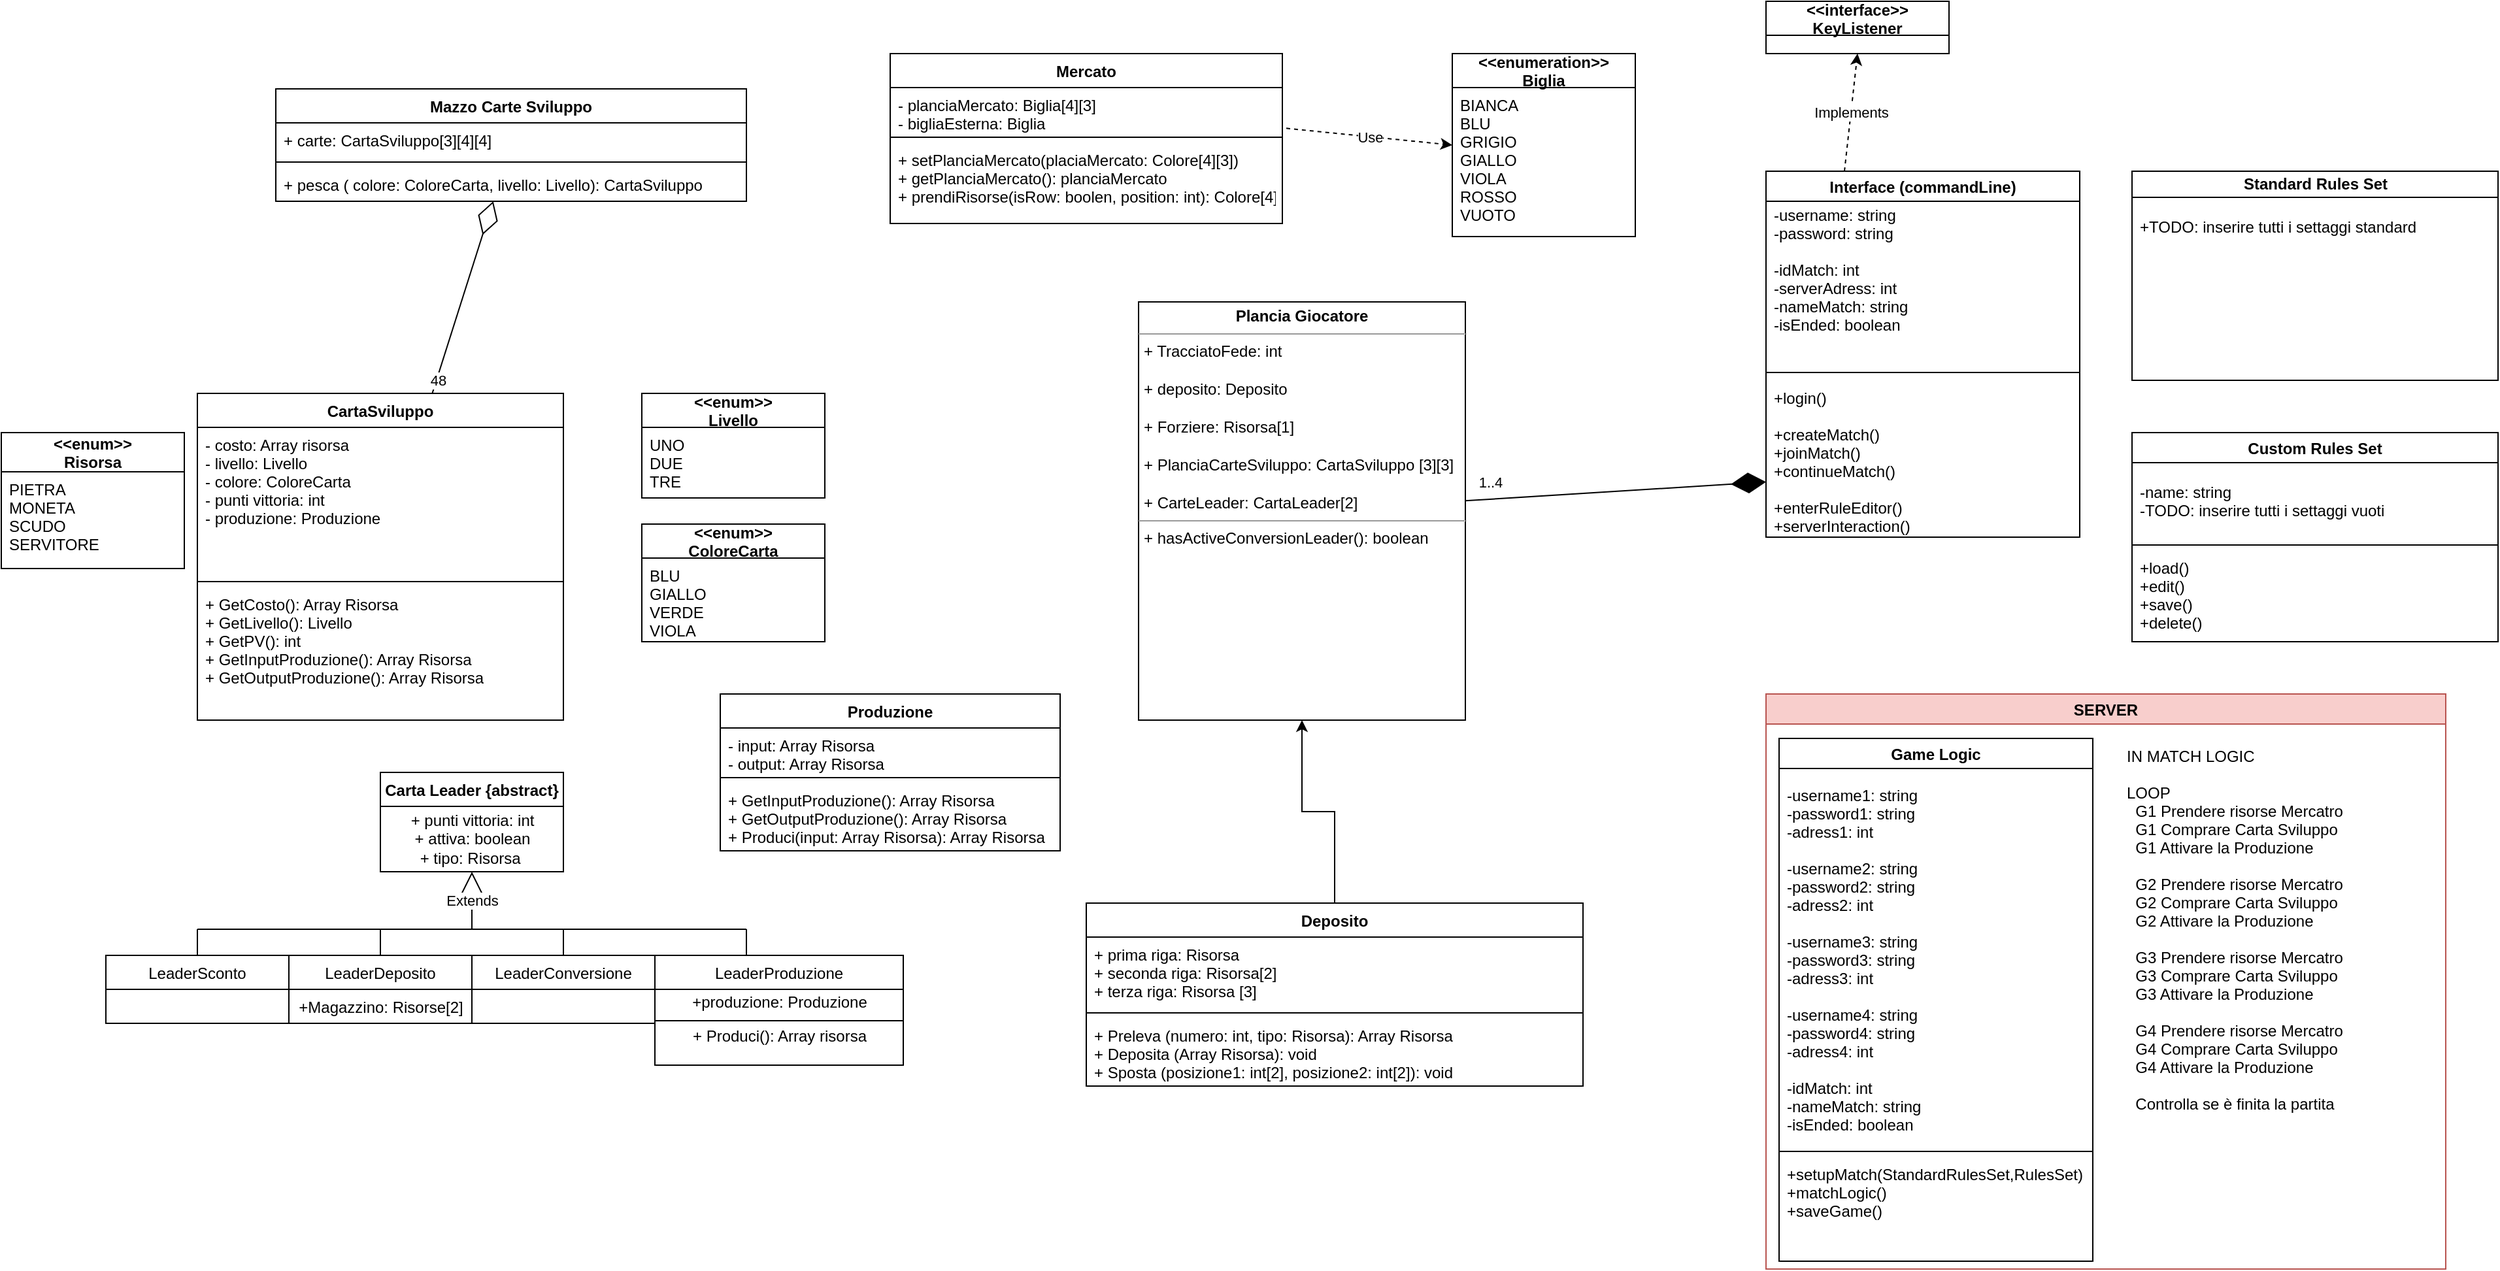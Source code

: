 <mxfile version="14.4.8" type="github">
  <diagram id="C5RBs43oDa-KdzZeNtuy" name="Page-1">
    <mxGraphModel dx="2249" dy="762" grid="1" gridSize="10" guides="1" tooltips="1" connect="1" arrows="1" fold="1" page="1" pageScale="1" pageWidth="827" pageHeight="1169" background="none" math="0" shadow="0">
      <root>
        <mxCell id="WIyWlLk6GJQsqaUBKTNV-0" />
        <mxCell id="WIyWlLk6GJQsqaUBKTNV-1" parent="WIyWlLk6GJQsqaUBKTNV-0" />
        <mxCell id="zkfFHV4jXpPFQw0GAbJ--0" value="Mercato" style="swimlane;fontStyle=1;align=center;verticalAlign=top;childLayout=stackLayout;horizontal=1;startSize=26;horizontalStack=0;resizeParent=1;resizeLast=0;collapsible=1;marginBottom=0;rounded=0;shadow=0;strokeWidth=1;" parent="WIyWlLk6GJQsqaUBKTNV-1" vertex="1">
          <mxGeometry x="170" y="70" width="300" height="130" as="geometry">
            <mxRectangle x="220" y="120" width="160" height="26" as="alternateBounds" />
          </mxGeometry>
        </mxCell>
        <mxCell id="zkfFHV4jXpPFQw0GAbJ--1" value="- planciaMercato: Biglia[4][3]&#xa;- bigliaEsterna: Biglia" style="text;align=left;verticalAlign=top;spacingLeft=4;spacingRight=4;overflow=hidden;rotatable=0;points=[[0,0.5],[1,0.5]];portConstraint=eastwest;" parent="zkfFHV4jXpPFQw0GAbJ--0" vertex="1">
          <mxGeometry y="26" width="300" height="34" as="geometry" />
        </mxCell>
        <mxCell id="zkfFHV4jXpPFQw0GAbJ--4" value="" style="line;html=1;strokeWidth=1;align=left;verticalAlign=middle;spacingTop=-1;spacingLeft=3;spacingRight=3;rotatable=0;labelPosition=right;points=[];portConstraint=eastwest;" parent="zkfFHV4jXpPFQw0GAbJ--0" vertex="1">
          <mxGeometry y="60" width="300" height="8" as="geometry" />
        </mxCell>
        <mxCell id="zkfFHV4jXpPFQw0GAbJ--5" value="+ setPlanciaMercato(placiaMercato: Colore[4][3])&#xa;+ getPlanciaMercato(): planciaMercato&#xa;+ prendiRisorse(isRow: boolen, position: int): Colore[4]" style="text;align=left;verticalAlign=top;spacingLeft=4;spacingRight=4;overflow=hidden;rotatable=0;points=[[0,0.5],[1,0.5]];portConstraint=eastwest;" parent="zkfFHV4jXpPFQw0GAbJ--0" vertex="1">
          <mxGeometry y="68" width="300" height="62" as="geometry" />
        </mxCell>
        <mxCell id="3G_JpGnnki6wpbxw6Dh9-0" value="&lt;p style=&quot;margin: 0px ; margin-top: 4px ; text-align: center&quot;&gt;&lt;b&gt;Plancia Giocatore&lt;/b&gt;&lt;/p&gt;&lt;hr size=&quot;1&quot;&gt;&lt;p style=&quot;margin: 0px ; margin-left: 4px&quot;&gt;+ TracciatoFede: int&lt;/p&gt;&lt;p style=&quot;margin: 0px ; margin-left: 4px&quot;&gt;&lt;br&gt;&lt;/p&gt;&lt;p style=&quot;margin: 0px ; margin-left: 4px&quot;&gt;+ deposito: Deposito&lt;/p&gt;&lt;p style=&quot;margin: 0px ; margin-left: 4px&quot;&gt;&lt;br&gt;&lt;/p&gt;&lt;p style=&quot;margin: 0px ; margin-left: 4px&quot;&gt;+ Forziere: Risorsa[1]&lt;/p&gt;&lt;p style=&quot;margin: 0px ; margin-left: 4px&quot;&gt;&lt;br&gt;&lt;/p&gt;&lt;p style=&quot;margin: 0px ; margin-left: 4px&quot;&gt;+ PlanciaCarteSviluppo: CartaSviluppo [3][3]&lt;/p&gt;&lt;p style=&quot;margin: 0px ; margin-left: 4px&quot;&gt;&lt;br&gt;&lt;/p&gt;&lt;p style=&quot;margin: 0px ; margin-left: 4px&quot;&gt;+ CarteLeader: CartaLeader[2]&lt;/p&gt;&lt;hr size=&quot;1&quot;&gt;&lt;p style=&quot;margin: 0px ; margin-left: 4px&quot;&gt;+ hasActiveConversionLeader(): boolean&lt;/p&gt;" style="verticalAlign=top;align=left;overflow=fill;fontSize=12;fontFamily=Helvetica;html=1;" parent="WIyWlLk6GJQsqaUBKTNV-1" vertex="1">
          <mxGeometry x="360" y="260" width="250" height="320" as="geometry" />
        </mxCell>
        <mxCell id="yBSryTIjgCuIUiby8R88-0" value="CartaSviluppo" style="swimlane;fontStyle=1;align=center;verticalAlign=top;childLayout=stackLayout;horizontal=1;startSize=26;horizontalStack=0;resizeParent=1;resizeParentMax=0;resizeLast=0;collapsible=1;marginBottom=0;" parent="WIyWlLk6GJQsqaUBKTNV-1" vertex="1">
          <mxGeometry x="-360" y="330" width="280" height="250" as="geometry" />
        </mxCell>
        <mxCell id="yBSryTIjgCuIUiby8R88-1" value="- costo: Array risorsa&#xa;- livello: Livello&#xa;- colore: ColoreCarta&#xa;- punti vittoria: int&#xa;- produzione: Produzione" style="text;strokeColor=none;fillColor=none;align=left;verticalAlign=top;spacingLeft=4;spacingRight=4;overflow=hidden;rotatable=0;points=[[0,0.5],[1,0.5]];portConstraint=eastwest;" parent="yBSryTIjgCuIUiby8R88-0" vertex="1">
          <mxGeometry y="26" width="280" height="114" as="geometry" />
        </mxCell>
        <mxCell id="yBSryTIjgCuIUiby8R88-2" value="" style="line;strokeWidth=1;fillColor=none;align=left;verticalAlign=middle;spacingTop=-1;spacingLeft=3;spacingRight=3;rotatable=0;labelPosition=right;points=[];portConstraint=eastwest;" parent="yBSryTIjgCuIUiby8R88-0" vertex="1">
          <mxGeometry y="140" width="280" height="8" as="geometry" />
        </mxCell>
        <mxCell id="yBSryTIjgCuIUiby8R88-3" value="+ GetCosto(): Array Risorsa&#xa;+ GetLivello(): Livello&#xa;+ GetPV(): int&#xa;+ GetInputProduzione(): Array Risorsa&#xa;+ GetOutputProduzione(): Array Risorsa" style="text;strokeColor=none;fillColor=none;align=left;verticalAlign=top;spacingLeft=4;spacingRight=4;overflow=hidden;rotatable=0;points=[[0,0.5],[1,0.5]];portConstraint=eastwest;" parent="yBSryTIjgCuIUiby8R88-0" vertex="1">
          <mxGeometry y="148" width="280" height="102" as="geometry" />
        </mxCell>
        <mxCell id="oog7lrOWCa2fzUTYI8c2-9" value="Carta Leader {abstract}" style="swimlane;fontStyle=1;childLayout=stackLayout;horizontal=1;startSize=26;fillColor=none;horizontalStack=0;resizeParent=1;resizeParentMax=0;resizeLast=0;collapsible=1;marginBottom=0;" parent="WIyWlLk6GJQsqaUBKTNV-1" vertex="1">
          <mxGeometry x="-220" y="620" width="140" height="76" as="geometry">
            <mxRectangle x="-220" y="610" width="170" height="26" as="alternateBounds" />
          </mxGeometry>
        </mxCell>
        <mxCell id="oog7lrOWCa2fzUTYI8c2-20" value="&lt;span style=&quot;text-align: left&quot;&gt;+ punti vittoria: int&lt;br&gt;+ attiva: boolean&lt;br&gt;+ tipo: Risorsa&amp;nbsp;&lt;/span&gt;" style="text;html=1;align=center;verticalAlign=middle;resizable=0;points=[];autosize=1;" parent="oog7lrOWCa2fzUTYI8c2-9" vertex="1">
          <mxGeometry y="26" width="140" height="50" as="geometry" />
        </mxCell>
        <mxCell id="35oZMmhd7yD35cJpi1J_-1" value="Standard Rules Set" style="swimlane;html=1;startSize=20;horizontal=1;containerType=tree;newEdgeStyle={&quot;edgeStyle&quot;:&quot;elbowEdgeStyle&quot;,&quot;startArrow&quot;:&quot;none&quot;,&quot;endArrow&quot;:&quot;none&quot;};strokeColor=#000000;swimlaneFillColor=#ffffff;" parent="WIyWlLk6GJQsqaUBKTNV-1" vertex="1">
          <mxGeometry x="1120" y="160" width="280" height="160" as="geometry" />
        </mxCell>
        <mxCell id="s9a0PcFc4wz41X3oclvl-4" value="+TODO: inserire tutti i settaggi standard" style="text;strokeColor=none;fillColor=none;align=left;verticalAlign=top;spacingLeft=4;spacingRight=4;overflow=hidden;rotatable=0;points=[[0,0.5],[1,0.5]];portConstraint=eastwest;" parent="35oZMmhd7yD35cJpi1J_-1" vertex="1">
          <mxGeometry y="29" width="280" height="131" as="geometry" />
        </mxCell>
        <mxCell id="oog7lrOWCa2fzUTYI8c2-10" value="Extends" style="endArrow=block;endSize=16;endFill=0;html=1;entryX=0.5;entryY=1;entryDx=0;entryDy=0;" parent="WIyWlLk6GJQsqaUBKTNV-1" target="oog7lrOWCa2fzUTYI8c2-9" edge="1">
          <mxGeometry width="160" relative="1" as="geometry">
            <mxPoint x="-150" y="740" as="sourcePoint" />
            <mxPoint x="-50.5" y="660" as="targetPoint" />
            <mxPoint as="offset" />
          </mxGeometry>
        </mxCell>
        <mxCell id="35oZMmhd7yD35cJpi1J_-7" value="Custom Rules Set" style="swimlane;strokeColor=#000000;swimlaneFillColor=#ffffff;" parent="WIyWlLk6GJQsqaUBKTNV-1" vertex="1">
          <mxGeometry x="1120" y="360" width="280" height="160" as="geometry" />
        </mxCell>
        <mxCell id="s9a0PcFc4wz41X3oclvl-5" value="-name: string&#xa;-TODO: inserire tutti i settaggi vuoti" style="text;strokeColor=none;fillColor=none;align=left;verticalAlign=top;spacingLeft=4;spacingRight=4;overflow=hidden;rotatable=0;points=[[0,0.5],[1,0.5]];portConstraint=eastwest;" parent="35oZMmhd7yD35cJpi1J_-7" vertex="1">
          <mxGeometry y="32" width="280" height="48" as="geometry" />
        </mxCell>
        <mxCell id="yiOMKS7E3EkovL9F9Eef-9" value="" style="line;html=1;strokeWidth=1;align=left;verticalAlign=middle;spacingTop=-1;spacingLeft=3;spacingRight=3;rotatable=0;labelPosition=right;points=[];portConstraint=eastwest;" parent="35oZMmhd7yD35cJpi1J_-7" vertex="1">
          <mxGeometry y="82" width="280" height="8" as="geometry" />
        </mxCell>
        <mxCell id="yiOMKS7E3EkovL9F9Eef-10" value="+load()&#xa;+edit()&#xa;+save()&#xa;+delete()" style="text;strokeColor=none;fillColor=none;align=left;verticalAlign=top;spacingLeft=4;spacingRight=4;overflow=hidden;rotatable=0;points=[[0,0.5],[1,0.5]];portConstraint=eastwest;" parent="35oZMmhd7yD35cJpi1J_-7" vertex="1">
          <mxGeometry y="90" width="280" height="70" as="geometry" />
        </mxCell>
        <mxCell id="oog7lrOWCa2fzUTYI8c2-11" value="LeaderSconto" style="swimlane;fontStyle=0;childLayout=stackLayout;horizontal=1;startSize=26;fillColor=none;horizontalStack=0;resizeParent=1;resizeParentMax=0;resizeLast=0;collapsible=1;marginBottom=0;" parent="WIyWlLk6GJQsqaUBKTNV-1" vertex="1">
          <mxGeometry x="-430" y="760" width="140" height="52" as="geometry" />
        </mxCell>
        <mxCell id="6qONtpnG5qTaz_-XZDPJ-0" value="&lt;&lt;enum&gt;&gt;&#xa;Livello" style="swimlane;fontStyle=1;childLayout=stackLayout;horizontal=1;startSize=26;fillColor=none;horizontalStack=0;resizeParent=1;resizeParentMax=0;resizeLast=0;collapsible=1;marginBottom=0;" parent="WIyWlLk6GJQsqaUBKTNV-1" vertex="1">
          <mxGeometry x="-20" y="330" width="140" height="80" as="geometry" />
        </mxCell>
        <mxCell id="6qONtpnG5qTaz_-XZDPJ-2" value="UNO&#xa;DUE&#xa;TRE" style="text;strokeColor=none;fillColor=none;align=left;verticalAlign=top;spacingLeft=4;spacingRight=4;overflow=hidden;rotatable=0;points=[[0,0.5],[1,0.5]];portConstraint=eastwest;" parent="6qONtpnG5qTaz_-XZDPJ-0" vertex="1">
          <mxGeometry y="26" width="140" height="54" as="geometry" />
        </mxCell>
        <mxCell id="oog7lrOWCa2fzUTYI8c2-12" value="LeaderProduzione" style="swimlane;fontStyle=0;childLayout=stackLayout;horizontal=1;startSize=26;fillColor=none;horizontalStack=0;resizeParent=1;resizeParentMax=0;resizeLast=0;collapsible=1;marginBottom=0;" parent="WIyWlLk6GJQsqaUBKTNV-1" vertex="1">
          <mxGeometry x="-10" y="760" width="190" height="84" as="geometry" />
        </mxCell>
        <mxCell id="oog7lrOWCa2fzUTYI8c2-22" value="&lt;div style=&quot;text-align: left&quot;&gt;&lt;span&gt;+produzione: Produzione&lt;/span&gt;&lt;/div&gt;" style="text;html=1;align=center;verticalAlign=middle;resizable=0;points=[];autosize=1;" parent="oog7lrOWCa2fzUTYI8c2-12" vertex="1">
          <mxGeometry y="26" width="190" height="20" as="geometry" />
        </mxCell>
        <mxCell id="oog7lrOWCa2fzUTYI8c2-26" value="" style="line;strokeWidth=1;fillColor=none;align=left;verticalAlign=middle;spacingTop=-1;spacingLeft=3;spacingRight=3;rotatable=0;labelPosition=right;points=[];portConstraint=eastwest;" parent="oog7lrOWCa2fzUTYI8c2-12" vertex="1">
          <mxGeometry y="46" width="190" height="8" as="geometry" />
        </mxCell>
        <mxCell id="oog7lrOWCa2fzUTYI8c2-25" value="+ Produci(): Array risorsa&lt;div style=&quot;padding: 0px ; margin: 0px&quot;&gt;&lt;br style=&quot;padding: 0px ; margin: 0px ; text-align: left&quot;&gt;&lt;/div&gt;" style="text;html=1;align=center;verticalAlign=middle;resizable=0;points=[];autosize=1;" parent="oog7lrOWCa2fzUTYI8c2-12" vertex="1">
          <mxGeometry y="54" width="190" height="30" as="geometry" />
        </mxCell>
        <mxCell id="6qONtpnG5qTaz_-XZDPJ-4" value="&lt;&lt;enum&gt;&gt;&#xa;ColoreCarta" style="swimlane;fontStyle=1;childLayout=stackLayout;horizontal=1;startSize=26;fillColor=none;horizontalStack=0;resizeParent=1;resizeParentMax=0;resizeLast=0;collapsible=1;marginBottom=0;" parent="WIyWlLk6GJQsqaUBKTNV-1" vertex="1">
          <mxGeometry x="-20" y="430" width="140" height="90" as="geometry" />
        </mxCell>
        <mxCell id="6qONtpnG5qTaz_-XZDPJ-5" value="BLU&#xa;GIALLO&#xa;VERDE&#xa;VIOLA" style="text;strokeColor=none;fillColor=none;align=left;verticalAlign=top;spacingLeft=4;spacingRight=4;overflow=hidden;rotatable=0;points=[[0,0.5],[1,0.5]];portConstraint=eastwest;" parent="6qONtpnG5qTaz_-XZDPJ-4" vertex="1">
          <mxGeometry y="26" width="140" height="64" as="geometry" />
        </mxCell>
        <mxCell id="oog7lrOWCa2fzUTYI8c2-13" value="LeaderConversione" style="swimlane;fontStyle=0;childLayout=stackLayout;horizontal=1;startSize=26;fillColor=none;horizontalStack=0;resizeParent=1;resizeParentMax=0;resizeLast=0;collapsible=1;marginBottom=0;" parent="WIyWlLk6GJQsqaUBKTNV-1" vertex="1">
          <mxGeometry x="-150" y="760" width="140" height="52" as="geometry" />
        </mxCell>
        <mxCell id="NfzXFvAN2sLwhFyiHCVM-0" value="&lt;&lt;enumeration&gt;&gt;&#xa;Biglia" style="swimlane;fontStyle=1;childLayout=stackLayout;horizontal=1;startSize=26;fillColor=none;horizontalStack=0;resizeParent=1;resizeParentMax=0;resizeLast=0;collapsible=1;marginBottom=0;" parent="WIyWlLk6GJQsqaUBKTNV-1" vertex="1">
          <mxGeometry x="600" y="70" width="140" height="140" as="geometry" />
        </mxCell>
        <mxCell id="NfzXFvAN2sLwhFyiHCVM-3" value="BIANCA&#xa;BLU&#xa;GRIGIO&#xa;GIALLO&#xa;VIOLA&#xa;ROSSO&#xa;VUOTO" style="text;strokeColor=none;fillColor=none;align=left;verticalAlign=top;spacingLeft=4;spacingRight=4;overflow=hidden;rotatable=0;points=[[0,0.5],[1,0.5]];portConstraint=eastwest;" parent="NfzXFvAN2sLwhFyiHCVM-0" vertex="1">
          <mxGeometry y="26" width="140" height="114" as="geometry" />
        </mxCell>
        <mxCell id="35oZMmhd7yD35cJpi1J_-8" value="Interface (commandLine)" style="swimlane;strokeColor=#000000;swimlaneFillColor=#ffffff;" parent="WIyWlLk6GJQsqaUBKTNV-1" vertex="1">
          <mxGeometry x="840" y="160" width="240" height="280" as="geometry" />
        </mxCell>
        <mxCell id="s9a0PcFc4wz41X3oclvl-0" value="+login()&#xa;&#xa;+createMatch()&#xa;+joinMatch()&#xa;+continueMatch()&#xa;&#xa;+enterRuleEditor()&#xa;+serverInteraction()" style="text;strokeColor=none;fillColor=none;align=left;verticalAlign=top;spacingLeft=4;spacingRight=4;overflow=hidden;rotatable=0;points=[[0,0.5],[1,0.5]];portConstraint=eastwest;" parent="35oZMmhd7yD35cJpi1J_-8" vertex="1">
          <mxGeometry y="160" width="240" height="120" as="geometry" />
        </mxCell>
        <mxCell id="s9a0PcFc4wz41X3oclvl-2" value="-username: string&#xa;-password: string&#xa;&#xa;-idMatch: int&#xa;-serverAdress: int&#xa;-nameMatch: string&#xa;-isEnded: boolean" style="text;strokeColor=none;fillColor=none;align=left;verticalAlign=top;spacingLeft=4;spacingRight=4;overflow=hidden;rotatable=0;points=[[0,0.5],[1,0.5]];portConstraint=eastwest;" parent="35oZMmhd7yD35cJpi1J_-8" vertex="1">
          <mxGeometry y="20" width="240" height="130" as="geometry" />
        </mxCell>
        <mxCell id="yiOMKS7E3EkovL9F9Eef-12" value="" style="line;html=1;strokeWidth=1;align=left;verticalAlign=middle;spacingTop=-1;spacingLeft=3;spacingRight=3;rotatable=0;labelPosition=right;points=[];portConstraint=eastwest;" parent="35oZMmhd7yD35cJpi1J_-8" vertex="1">
          <mxGeometry y="150" width="240" height="8" as="geometry" />
        </mxCell>
        <mxCell id="oog7lrOWCa2fzUTYI8c2-14" value="LeaderDeposito" style="swimlane;fontStyle=0;childLayout=stackLayout;horizontal=1;startSize=26;fillColor=none;horizontalStack=0;resizeParent=1;resizeParentMax=0;resizeLast=0;collapsible=1;marginBottom=0;" parent="WIyWlLk6GJQsqaUBKTNV-1" vertex="1">
          <mxGeometry x="-290" y="760" width="140" height="52" as="geometry" />
        </mxCell>
        <mxCell id="6qONtpnG5qTaz_-XZDPJ-6" value="Produzione" style="swimlane;fontStyle=1;align=center;verticalAlign=top;childLayout=stackLayout;horizontal=1;startSize=26;horizontalStack=0;resizeParent=1;resizeParentMax=0;resizeLast=0;collapsible=1;marginBottom=0;" parent="WIyWlLk6GJQsqaUBKTNV-1" vertex="1">
          <mxGeometry x="40" y="560" width="260" height="120" as="geometry" />
        </mxCell>
        <mxCell id="6qONtpnG5qTaz_-XZDPJ-7" value="- input: Array Risorsa&#xa;- output: Array Risorsa" style="text;strokeColor=none;fillColor=none;align=left;verticalAlign=top;spacingLeft=4;spacingRight=4;overflow=hidden;rotatable=0;points=[[0,0.5],[1,0.5]];portConstraint=eastwest;" parent="6qONtpnG5qTaz_-XZDPJ-6" vertex="1">
          <mxGeometry y="26" width="260" height="34" as="geometry" />
        </mxCell>
        <mxCell id="6qONtpnG5qTaz_-XZDPJ-8" value="" style="line;strokeWidth=1;fillColor=none;align=left;verticalAlign=middle;spacingTop=-1;spacingLeft=3;spacingRight=3;rotatable=0;labelPosition=right;points=[];portConstraint=eastwest;" parent="6qONtpnG5qTaz_-XZDPJ-6" vertex="1">
          <mxGeometry y="60" width="260" height="8" as="geometry" />
        </mxCell>
        <mxCell id="6qONtpnG5qTaz_-XZDPJ-9" value="+ GetInputProduzione(): Array Risorsa&#xa;+ GetOutputProduzione(): Array Risorsa&#xa;+ Produci(input: Array Risorsa): Array Risorsa" style="text;strokeColor=none;fillColor=none;align=left;verticalAlign=top;spacingLeft=4;spacingRight=4;overflow=hidden;rotatable=0;points=[[0,0.5],[1,0.5]];portConstraint=eastwest;" parent="6qONtpnG5qTaz_-XZDPJ-6" vertex="1">
          <mxGeometry y="68" width="260" height="52" as="geometry" />
        </mxCell>
        <mxCell id="oog7lrOWCa2fzUTYI8c2-15" value="" style="endArrow=none;html=1;" parent="WIyWlLk6GJQsqaUBKTNV-1" edge="1">
          <mxGeometry width="50" height="50" relative="1" as="geometry">
            <mxPoint x="-360" y="740" as="sourcePoint" />
            <mxPoint x="60" y="740" as="targetPoint" />
          </mxGeometry>
        </mxCell>
        <mxCell id="oog7lrOWCa2fzUTYI8c2-16" value="" style="endArrow=none;html=1;" parent="WIyWlLk6GJQsqaUBKTNV-1" edge="1">
          <mxGeometry width="50" height="50" relative="1" as="geometry">
            <mxPoint x="60" y="760" as="sourcePoint" />
            <mxPoint x="60" y="740" as="targetPoint" />
          </mxGeometry>
        </mxCell>
        <mxCell id="oog7lrOWCa2fzUTYI8c2-17" value="" style="endArrow=none;html=1;entryX=0.5;entryY=0;entryDx=0;entryDy=0;" parent="WIyWlLk6GJQsqaUBKTNV-1" target="oog7lrOWCa2fzUTYI8c2-13" edge="1">
          <mxGeometry width="50" height="50" relative="1" as="geometry">
            <mxPoint x="-80" y="740" as="sourcePoint" />
            <mxPoint x="70" y="750" as="targetPoint" />
          </mxGeometry>
        </mxCell>
        <mxCell id="oog7lrOWCa2fzUTYI8c2-18" value="" style="endArrow=none;html=1;" parent="WIyWlLk6GJQsqaUBKTNV-1" edge="1">
          <mxGeometry width="50" height="50" relative="1" as="geometry">
            <mxPoint x="-220" y="760" as="sourcePoint" />
            <mxPoint x="-220" y="740" as="targetPoint" />
          </mxGeometry>
        </mxCell>
        <mxCell id="oog7lrOWCa2fzUTYI8c2-19" value="" style="endArrow=none;html=1;" parent="WIyWlLk6GJQsqaUBKTNV-1" edge="1">
          <mxGeometry width="50" height="50" relative="1" as="geometry">
            <mxPoint x="-360" y="760" as="sourcePoint" />
            <mxPoint x="-360" y="740" as="targetPoint" />
          </mxGeometry>
        </mxCell>
        <mxCell id="oog7lrOWCa2fzUTYI8c2-28" value="+Magazzino: Risorse[2]" style="text;html=1;align=center;verticalAlign=middle;resizable=0;points=[];autosize=1;" parent="WIyWlLk6GJQsqaUBKTNV-1" vertex="1">
          <mxGeometry x="-290" y="790" width="140" height="20" as="geometry" />
        </mxCell>
        <mxCell id="kXcpg0YlyU-LXUACbQBH-1" value="&lt;&lt;enum&gt;&gt;&#xa;Risorsa" style="swimlane;fontStyle=1;childLayout=stackLayout;horizontal=1;startSize=30;fillColor=none;horizontalStack=0;resizeParent=1;resizeParentMax=0;resizeLast=0;collapsible=1;marginBottom=0;" parent="WIyWlLk6GJQsqaUBKTNV-1" vertex="1">
          <mxGeometry x="-510" y="360" width="140" height="104" as="geometry" />
        </mxCell>
        <mxCell id="kXcpg0YlyU-LXUACbQBH-4" value="PIETRA&#xa;MONETA&#xa;SCUDO&#xa;SERVITORE" style="text;strokeColor=none;fillColor=none;align=left;verticalAlign=top;spacingLeft=4;spacingRight=4;overflow=hidden;rotatable=0;points=[[0,0.5],[1,0.5]];portConstraint=eastwest;" parent="kXcpg0YlyU-LXUACbQBH-1" vertex="1">
          <mxGeometry y="30" width="140" height="74" as="geometry" />
        </mxCell>
        <mxCell id="5tt3_I8p8CxLFxKSJom4-4" value="Mazzo Carte Sviluppo" style="swimlane;fontStyle=1;align=center;verticalAlign=top;childLayout=stackLayout;horizontal=1;startSize=26;horizontalStack=0;resizeParent=1;resizeParentMax=0;resizeLast=0;collapsible=1;marginBottom=0;" parent="WIyWlLk6GJQsqaUBKTNV-1" vertex="1">
          <mxGeometry x="-300" y="97" width="360" height="86" as="geometry" />
        </mxCell>
        <mxCell id="5tt3_I8p8CxLFxKSJom4-5" value="+ carte: CartaSviluppo[3][4][4]" style="text;strokeColor=none;fillColor=none;align=left;verticalAlign=top;spacingLeft=4;spacingRight=4;overflow=hidden;rotatable=0;points=[[0,0.5],[1,0.5]];portConstraint=eastwest;" parent="5tt3_I8p8CxLFxKSJom4-4" vertex="1">
          <mxGeometry y="26" width="360" height="26" as="geometry" />
        </mxCell>
        <mxCell id="5tt3_I8p8CxLFxKSJom4-6" value="" style="line;strokeWidth=1;fillColor=none;align=left;verticalAlign=middle;spacingTop=-1;spacingLeft=3;spacingRight=3;rotatable=0;labelPosition=right;points=[];portConstraint=eastwest;" parent="5tt3_I8p8CxLFxKSJom4-4" vertex="1">
          <mxGeometry y="52" width="360" height="8" as="geometry" />
        </mxCell>
        <mxCell id="5tt3_I8p8CxLFxKSJom4-7" value="+ pesca ( colore: ColoreCarta, livello: Livello): CartaSviluppo" style="text;strokeColor=none;fillColor=none;align=left;verticalAlign=top;spacingLeft=4;spacingRight=4;overflow=hidden;rotatable=0;points=[[0,0.5],[1,0.5]];portConstraint=eastwest;" parent="5tt3_I8p8CxLFxKSJom4-4" vertex="1">
          <mxGeometry y="60" width="360" height="26" as="geometry" />
        </mxCell>
        <mxCell id="0VNQlhb-g9pjLVwxSI6Z-0" value="" style="endArrow=diamondThin;endFill=0;endSize=24;html=1;" parent="WIyWlLk6GJQsqaUBKTNV-1" source="yBSryTIjgCuIUiby8R88-0" target="5tt3_I8p8CxLFxKSJom4-4" edge="1">
          <mxGeometry width="160" relative="1" as="geometry">
            <mxPoint x="-280" y="250" as="sourcePoint" />
            <mxPoint x="-120" y="250" as="targetPoint" />
          </mxGeometry>
        </mxCell>
        <mxCell id="PQGHY_DN36D2wZlbmUQ8-0" value="48" style="edgeLabel;html=1;align=center;verticalAlign=middle;resizable=0;points=[];" parent="0VNQlhb-g9pjLVwxSI6Z-0" connectable="0" vertex="1">
          <mxGeometry x="-0.86" y="-1" relative="1" as="geometry">
            <mxPoint as="offset" />
          </mxGeometry>
        </mxCell>
        <mxCell id="0VNQlhb-g9pjLVwxSI6Z-5" value="" style="endArrow=diamondThin;endFill=1;endSize=24;html=1;entryX=0;entryY=0.648;entryDx=0;entryDy=0;entryPerimeter=0;" parent="WIyWlLk6GJQsqaUBKTNV-1" source="3G_JpGnnki6wpbxw6Dh9-0" target="s9a0PcFc4wz41X3oclvl-0" edge="1">
          <mxGeometry width="160" relative="1" as="geometry">
            <mxPoint x="600" y="390" as="sourcePoint" />
            <mxPoint x="760" y="390" as="targetPoint" />
          </mxGeometry>
        </mxCell>
        <mxCell id="0VNQlhb-g9pjLVwxSI6Z-6" value="1..4" style="edgeLabel;html=1;align=center;verticalAlign=middle;resizable=0;points=[];" parent="0VNQlhb-g9pjLVwxSI6Z-5" connectable="0" vertex="1">
          <mxGeometry x="-0.86" y="3" relative="1" as="geometry">
            <mxPoint x="3.04" y="-10.59" as="offset" />
          </mxGeometry>
        </mxCell>
        <mxCell id="-EVqXCZo3Ay6fW3b8Oor-0" style="edgeStyle=orthogonalEdgeStyle;rounded=0;orthogonalLoop=1;jettySize=auto;html=1;exitX=0.5;exitY=0;exitDx=0;exitDy=0;" parent="WIyWlLk6GJQsqaUBKTNV-1" source="7LExhrsFtb4krhW59dAO-0" target="3G_JpGnnki6wpbxw6Dh9-0" edge="1">
          <mxGeometry relative="1" as="geometry" />
        </mxCell>
        <mxCell id="yiOMKS7E3EkovL9F9Eef-16" value="&lt;&lt;interface&gt;&gt;&#xa;KeyListener" style="swimlane;fontStyle=1;childLayout=stackLayout;horizontal=1;startSize=26;fillColor=none;horizontalStack=0;resizeParent=1;resizeParentMax=0;resizeLast=0;collapsible=1;marginBottom=0;" parent="WIyWlLk6GJQsqaUBKTNV-1" vertex="1">
          <mxGeometry x="840" y="30" width="140" height="40" as="geometry" />
        </mxCell>
        <mxCell id="7LExhrsFtb4krhW59dAO-0" value="Deposito" style="swimlane;fontStyle=1;align=center;verticalAlign=top;childLayout=stackLayout;horizontal=1;startSize=26;horizontalStack=0;resizeParent=1;resizeParentMax=0;resizeLast=0;collapsible=1;marginBottom=0;swimlaneFillColor=#ffffff;" parent="WIyWlLk6GJQsqaUBKTNV-1" vertex="1">
          <mxGeometry x="320" y="720" width="380" height="140" as="geometry" />
        </mxCell>
        <mxCell id="7LExhrsFtb4krhW59dAO-1" value="+ prima riga: Risorsa&#xa;+ seconda riga: Risorsa[2]&#xa;+ terza riga: Risorsa [3]" style="text;strokeColor=none;fillColor=none;align=left;verticalAlign=top;spacingLeft=4;spacingRight=4;overflow=hidden;rotatable=0;points=[[0,0.5],[1,0.5]];portConstraint=eastwest;" parent="7LExhrsFtb4krhW59dAO-0" vertex="1">
          <mxGeometry y="26" width="380" height="54" as="geometry" />
        </mxCell>
        <mxCell id="7LExhrsFtb4krhW59dAO-2" value="" style="line;strokeWidth=1;fillColor=none;align=left;verticalAlign=middle;spacingTop=-1;spacingLeft=3;spacingRight=3;rotatable=0;labelPosition=right;points=[];portConstraint=eastwest;" parent="7LExhrsFtb4krhW59dAO-0" vertex="1">
          <mxGeometry y="80" width="380" height="8" as="geometry" />
        </mxCell>
        <mxCell id="7LExhrsFtb4krhW59dAO-3" value="+ Preleva (numero: int, tipo: Risorsa): Array Risorsa&#xa;+ Deposita (Array Risorsa): void&#xa;+ Sposta (posizione1: int[2], posizione2: int[2]): void" style="text;strokeColor=none;fillColor=none;align=left;verticalAlign=top;spacingLeft=4;spacingRight=4;overflow=hidden;rotatable=0;points=[[0,0.5],[1,0.5]];portConstraint=eastwest;" parent="7LExhrsFtb4krhW59dAO-0" vertex="1">
          <mxGeometry y="88" width="380" height="52" as="geometry" />
        </mxCell>
        <mxCell id="yiOMKS7E3EkovL9F9Eef-20" value="" style="endArrow=classic;html=1;entryX=0.5;entryY=1;entryDx=0;entryDy=0;exitX=0.25;exitY=0;exitDx=0;exitDy=0;dashed=1;" parent="WIyWlLk6GJQsqaUBKTNV-1" source="35oZMmhd7yD35cJpi1J_-8" target="yiOMKS7E3EkovL9F9Eef-16" edge="1">
          <mxGeometry relative="1" as="geometry">
            <mxPoint x="900" y="120" as="sourcePoint" />
            <mxPoint x="1000" y="120" as="targetPoint" />
          </mxGeometry>
        </mxCell>
        <mxCell id="yiOMKS7E3EkovL9F9Eef-21" value="Implements" style="edgeLabel;resizable=0;html=1;align=center;verticalAlign=middle;" parent="yiOMKS7E3EkovL9F9Eef-20" connectable="0" vertex="1">
          <mxGeometry relative="1" as="geometry" />
        </mxCell>
        <mxCell id="yiOMKS7E3EkovL9F9Eef-22" value="SERVER" style="swimlane;fillColor=#f8cecc;strokeColor=#b85450;swimlaneFillColor=#ffffff;" parent="WIyWlLk6GJQsqaUBKTNV-1" vertex="1">
          <mxGeometry x="840" y="560" width="520" height="440" as="geometry" />
        </mxCell>
        <mxCell id="yiOMKS7E3EkovL9F9Eef-7" value="IN MATCH LOGIC&#xa;&#xa;LOOP&#xa;  G1 Prendere risorse Mercatro&#xa;  G1 Comprare Carta Sviluppo&#xa;  G1 Attivare la Produzione&#xa;&#xa;  G2 Prendere risorse Mercatro&#xa;  G2 Comprare Carta Sviluppo&#xa;  G2 Attivare la Produzione&#xa;&#xa;  G3 Prendere risorse Mercatro&#xa;  G3 Comprare Carta Sviluppo&#xa;  G3 Attivare la Produzione&#xa;&#xa;  G4 Prendere risorse Mercatro&#xa;  G4 Comprare Carta Sviluppo&#xa;  G4 Attivare la Produzione&#xa;  &#xa;  Controlla se è finita la partita&#xa;" style="text;align=left;verticalAlign=top;spacingLeft=4;spacingRight=4;overflow=hidden;rotatable=0;points=[[0,0.5],[1,0.5]];portConstraint=eastwest;" parent="yiOMKS7E3EkovL9F9Eef-22" vertex="1">
          <mxGeometry x="270" y="34" width="240" height="396" as="geometry" />
        </mxCell>
        <mxCell id="35oZMmhd7yD35cJpi1J_-9" value="Game Logic" style="swimlane;startSize=23;" parent="yiOMKS7E3EkovL9F9Eef-22" vertex="1">
          <mxGeometry x="10" y="34" width="240" height="400" as="geometry" />
        </mxCell>
        <mxCell id="yiOMKS7E3EkovL9F9Eef-13" value="-username1: string&#xa;-password1: string&#xa;-adress1: int&#xa;&#xa;-username2: string&#xa;-password2: string&#xa;-adress2: int&#xa;&#xa;-username3: string&#xa;-password3: string&#xa;-adress3: int&#xa;&#xa;-username4: string&#xa;-password4: string&#xa;-adress4: int&#xa;&#xa;-idMatch: int&#xa;-nameMatch: string&#xa;-isEnded: boolean" style="text;strokeColor=none;fillColor=none;align=left;verticalAlign=top;spacingLeft=4;spacingRight=4;overflow=hidden;rotatable=0;points=[[0,0.5],[1,0.5]];portConstraint=eastwest;" parent="35oZMmhd7yD35cJpi1J_-9" vertex="1">
          <mxGeometry y="30" width="240" height="280" as="geometry" />
        </mxCell>
        <mxCell id="yiOMKS7E3EkovL9F9Eef-14" value="" style="line;html=1;strokeWidth=1;align=left;verticalAlign=middle;spacingTop=-1;spacingLeft=3;spacingRight=3;rotatable=0;labelPosition=right;points=[];portConstraint=eastwest;" parent="35oZMmhd7yD35cJpi1J_-9" vertex="1">
          <mxGeometry y="312" width="240" height="8" as="geometry" />
        </mxCell>
        <mxCell id="yiOMKS7E3EkovL9F9Eef-15" value="+setupMatch(StandardRulesSet,RulesSet)&#xa;+matchLogic()&#xa;+saveGame()&#xa;" style="text;strokeColor=none;align=left;verticalAlign=top;spacingLeft=4;spacingRight=4;overflow=hidden;rotatable=0;points=[[0,0.5],[1,0.5]];portConstraint=eastwest;" parent="35oZMmhd7yD35cJpi1J_-9" vertex="1">
          <mxGeometry y="320" width="240" height="80" as="geometry" />
        </mxCell>
        <mxCell id="yiOMKS7E3EkovL9F9Eef-30" value="" style="endArrow=classic;html=1;entryX=0;entryY=0.386;entryDx=0;entryDy=0;dashed=1;entryPerimeter=0;exitX=1.01;exitY=0.917;exitDx=0;exitDy=0;exitPerimeter=0;" parent="WIyWlLk6GJQsqaUBKTNV-1" source="zkfFHV4jXpPFQw0GAbJ--1" target="NfzXFvAN2sLwhFyiHCVM-3" edge="1">
          <mxGeometry relative="1" as="geometry">
            <mxPoint x="470" y="150" as="sourcePoint" />
            <mxPoint x="480" y="60" as="targetPoint" />
          </mxGeometry>
        </mxCell>
        <mxCell id="yiOMKS7E3EkovL9F9Eef-31" value="Use" style="edgeLabel;resizable=0;html=1;align=center;verticalAlign=middle;" parent="yiOMKS7E3EkovL9F9Eef-30" connectable="0" vertex="1">
          <mxGeometry relative="1" as="geometry" />
        </mxCell>
      </root>
    </mxGraphModel>
  </diagram>
</mxfile>
